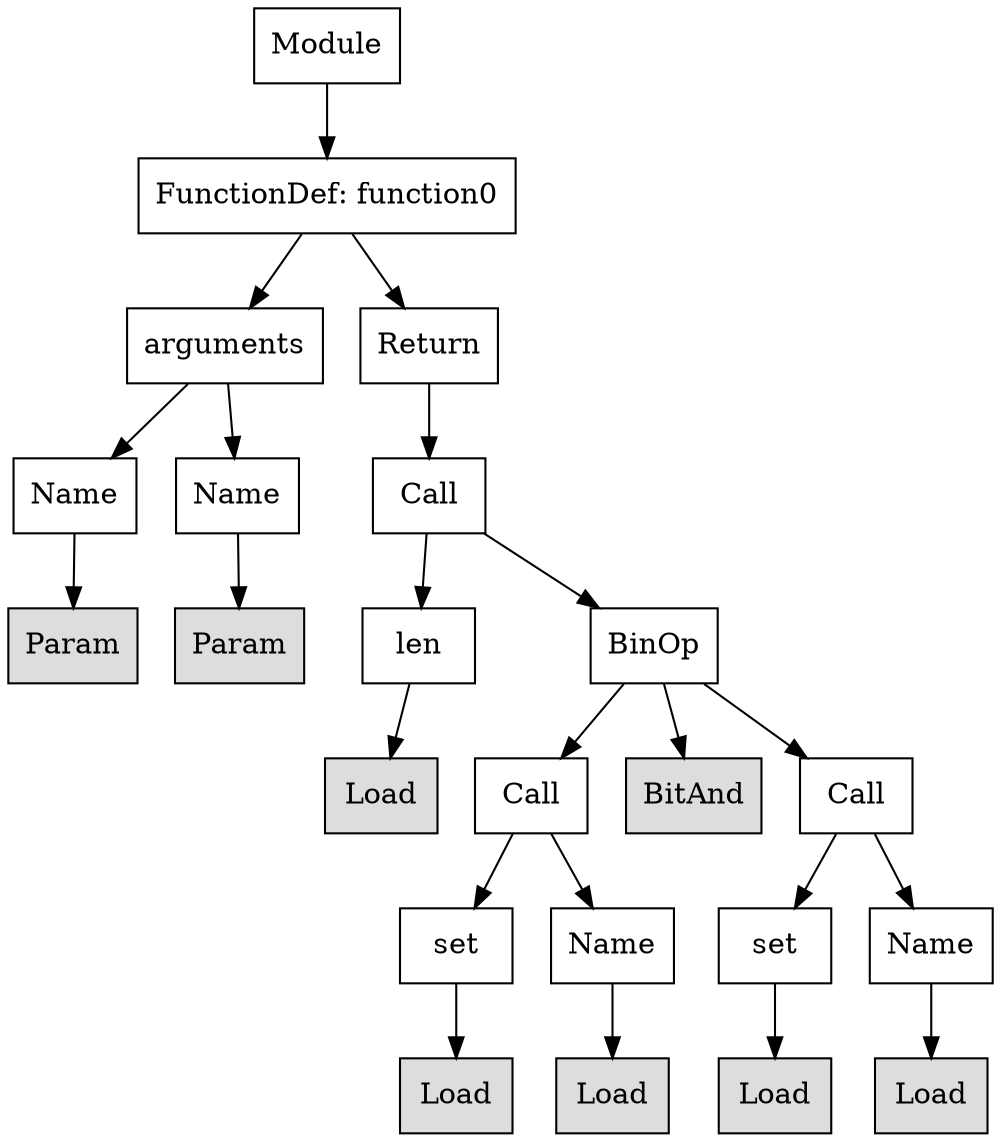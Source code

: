 digraph G {
n0 [shape=rect, label="Module"];
n1 [shape=rect, label="FunctionDef: function0"];
n2 [shape=rect, label="arguments"];
n3 [shape=rect, label="Return"];
n4 [shape=rect, label="Name"];
n5 [shape=rect, label="Name"];
n6 [shape=rect, label="Call"];
n7 [shape=rect, label="Param" style="filled" fillcolor="#dddddd"];
n8 [shape=rect, label="Param" style="filled" fillcolor="#dddddd"];
n9 [shape=rect, label="len"];
n10 [shape=rect, label="BinOp"];
n11 [shape=rect, label="Load" style="filled" fillcolor="#dddddd"];
n12 [shape=rect, label="Call"];
n13 [shape=rect, label="BitAnd" style="filled" fillcolor="#dddddd"];
n14 [shape=rect, label="Call"];
n15 [shape=rect, label="set"];
n16 [shape=rect, label="Name"];
n17 [shape=rect, label="set"];
n18 [shape=rect, label="Name"];
n19 [shape=rect, label="Load" style="filled" fillcolor="#dddddd"];
n20 [shape=rect, label="Load" style="filled" fillcolor="#dddddd"];
n21 [shape=rect, label="Load" style="filled" fillcolor="#dddddd"];
n22 [shape=rect, label="Load" style="filled" fillcolor="#dddddd"];
n0 -> n1;
n1 -> n2;
n1 -> n3;
n2 -> n4;
n2 -> n5;
n3 -> n6;
n4 -> n7;
n5 -> n8;
n6 -> n9;
n6 -> n10;
n9 -> n11;
n10 -> n12;
n10 -> n13;
n10 -> n14;
n12 -> n15;
n12 -> n16;
n14 -> n17;
n14 -> n18;
n15 -> n19;
n16 -> n20;
n17 -> n21;
n18 -> n22;
}
